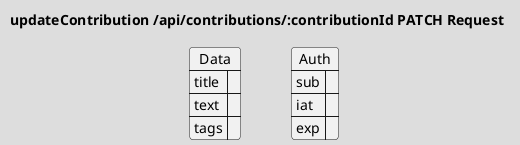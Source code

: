 @startuml updateContribution-Request
!theme toy
title "updateContribution /api/contributions/:contributionId PATCH Request"

json Data {
    ' Optional
    "title": "",
    ' Optional
    "text": "",
    ' Optional
    "tags": ""
}

json Auth {
    "sub": "",
    "iat": "",
    "exp": ""
}
@enduml
@startuml updateContribution-Response
!theme toy
title "updateContribution /api/contributions/:contributionId PATCH Response"
@enduml
